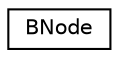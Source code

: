 digraph G
{
  edge [fontname="Helvetica",fontsize="10",labelfontname="Helvetica",labelfontsize="10"];
  node [fontname="Helvetica",fontsize="10",shape=record];
  rankdir=LR;
  Node1 [label="BNode",height=0.2,width=0.4,color="black", fillcolor="white", style="filled",URL="$dd/d9a/structBNode.html"];
}
